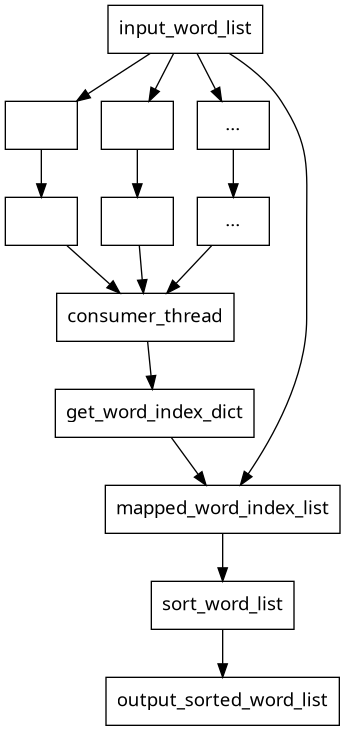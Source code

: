 @startdot
digraph text {
    rankdir=TB
    node[fontname="Microsoft YaHei",shape=box]

    input_word_list->{producer_thread1,producer_thread2,producer_thread3}
    producer_thread3[label="..."]
    producer_thread1->queue1
    producer_thread2->queue2
    producer_thread3->queue3
    queue3[label="..."]
    {queue1,queue2,queue3}->consumer_thread->get_word_index_dict->mapped_word_index_list
    input_word_list->mapped_word_index_list->sort_word_list->output_sorted_word_list
    {rank=same;producer_thread1;producer_thread2;producer_thread3}
    {rank=same;queue1;queue2;queue3}
    producer_thread1[label=""]
    producer_thread2[label=""]
     queue1[label=""]
     queue2[label=""]



}

@enddot
